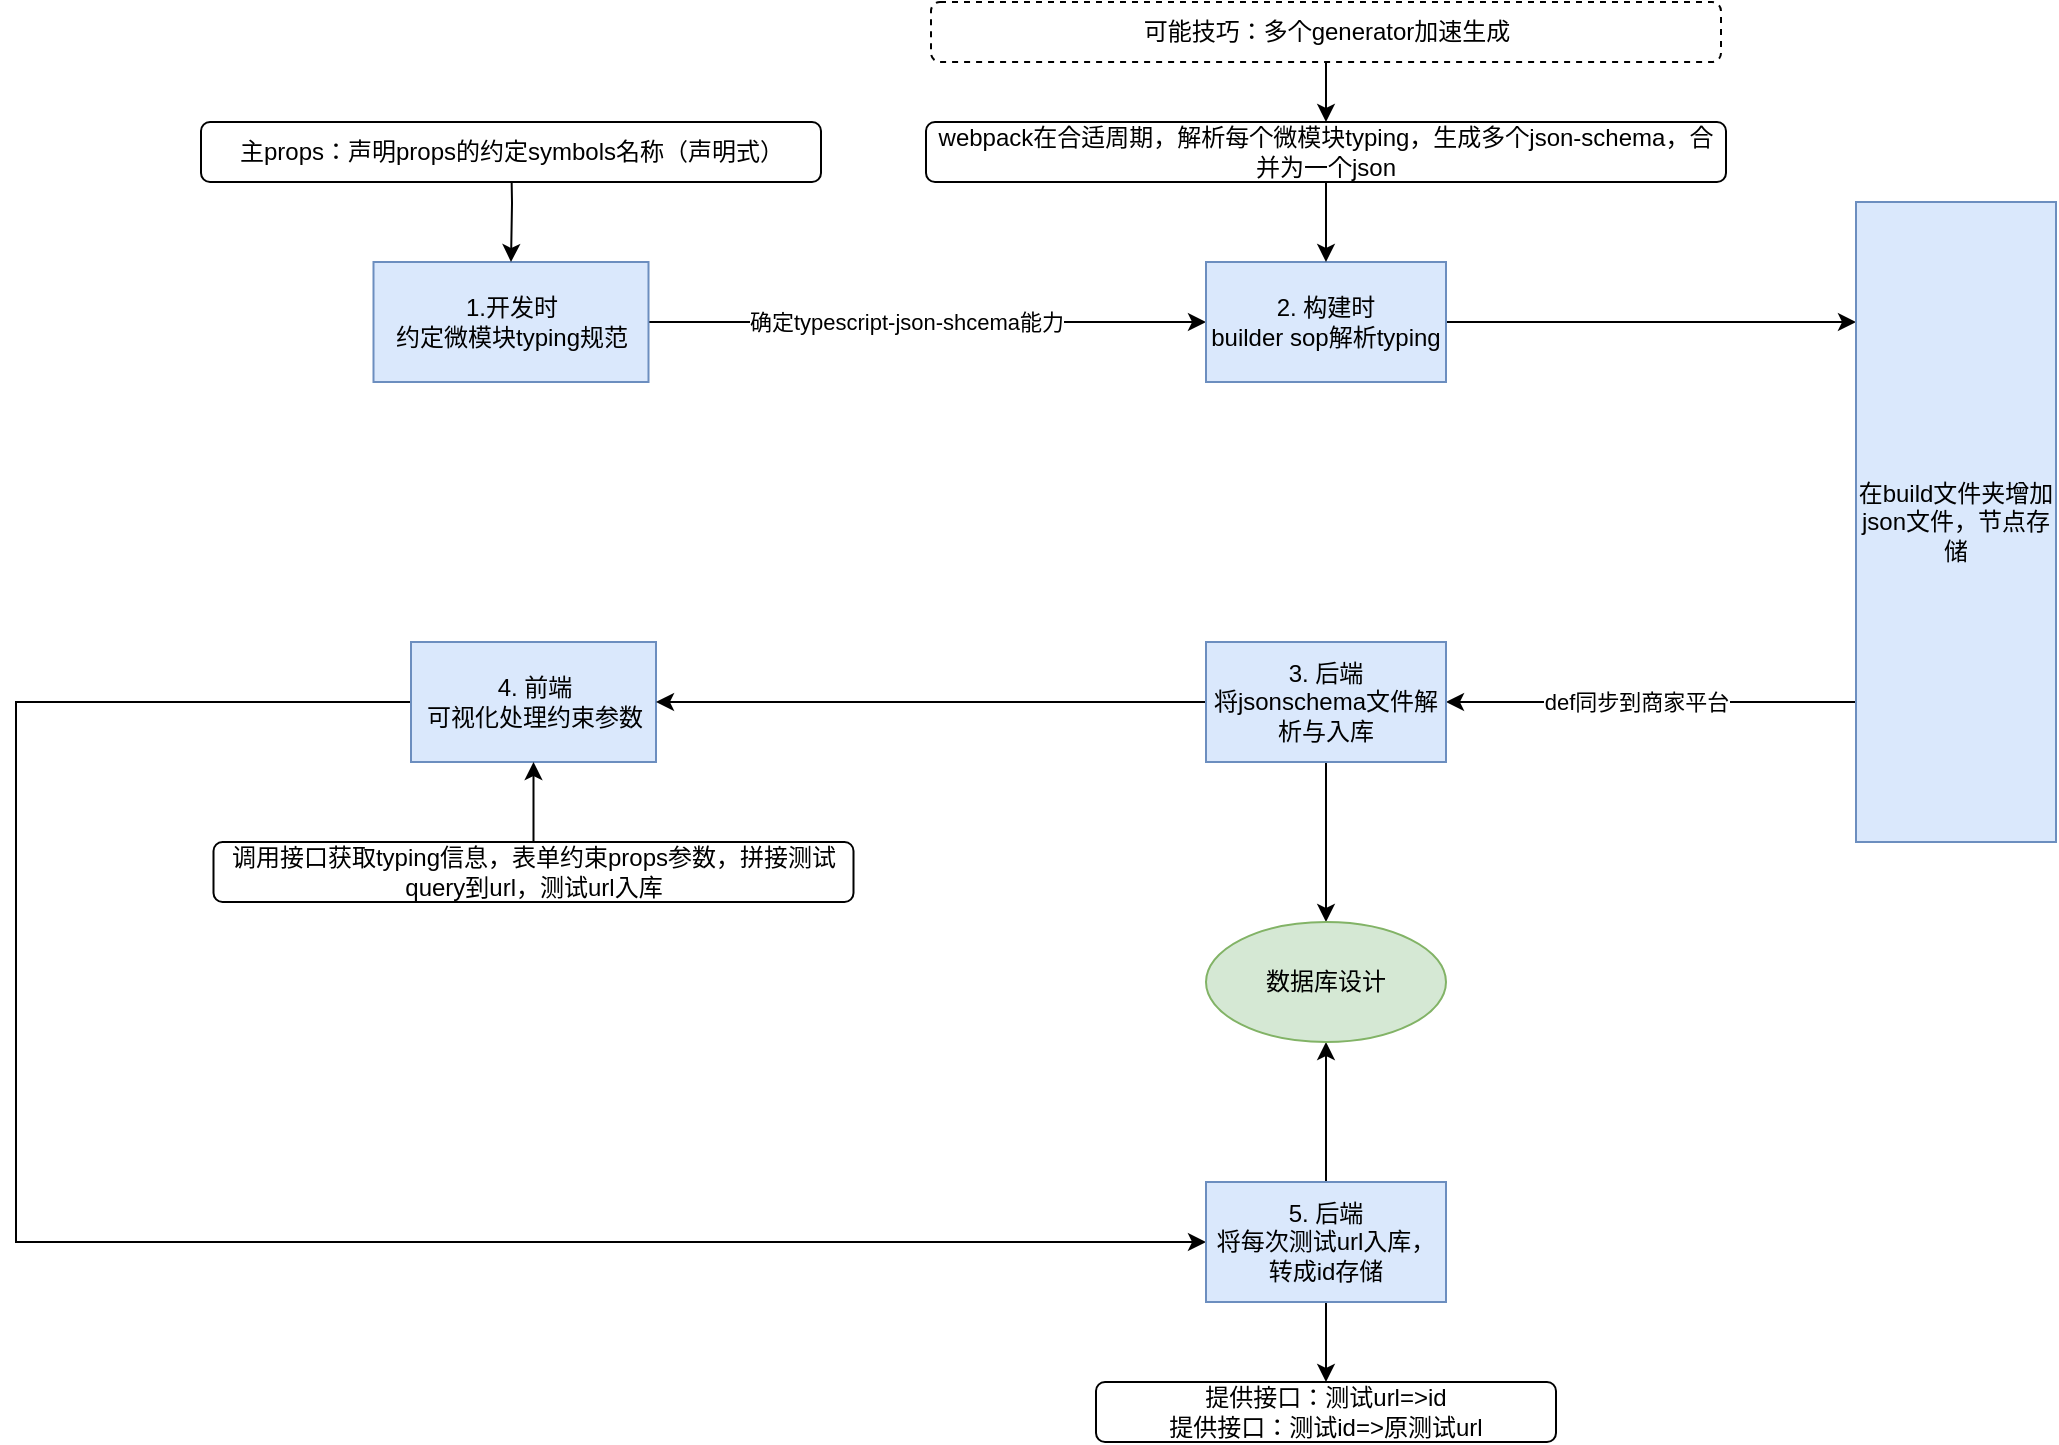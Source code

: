 <mxfile version="14.9.8" type="github">
  <diagram name="Page-1" id="5f0bae14-7c28-e335-631c-24af17079c00">
    <mxGraphModel dx="2066" dy="1177" grid="1" gridSize="10" guides="1" tooltips="1" connect="1" arrows="1" fold="1" page="1" pageScale="1" pageWidth="1100" pageHeight="850" background="none" math="0" shadow="0">
      <root>
        <mxCell id="0" />
        <mxCell id="1" parent="0" />
        <mxCell id="Zg44AK9i3nNa13F0HYsf-8" style="edgeStyle=orthogonalEdgeStyle;rounded=0;orthogonalLoop=1;jettySize=auto;html=1;" parent="1" source="Zg44AK9i3nNa13F0HYsf-1" target="Zg44AK9i3nNa13F0HYsf-3" edge="1">
          <mxGeometry relative="1" as="geometry" />
        </mxCell>
        <mxCell id="Zg44AK9i3nNa13F0HYsf-14" value="确定typescript-json-shcema能力" style="edgeLabel;html=1;align=center;verticalAlign=middle;resizable=0;points=[];" parent="Zg44AK9i3nNa13F0HYsf-8" vertex="1" connectable="0">
          <mxGeometry x="-0.081" relative="1" as="geometry">
            <mxPoint as="offset" />
          </mxGeometry>
        </mxCell>
        <mxCell id="Zg44AK9i3nNa13F0HYsf-1" value="1.开发时&lt;br&gt;约定微模块typing规范" style="rounded=0;whiteSpace=wrap;html=1;fillColor=#dae8fc;strokeColor=#6c8ebf;" parent="1" vertex="1">
          <mxGeometry x="228.75" y="230" width="137.5" height="60" as="geometry" />
        </mxCell>
        <mxCell id="Zg44AK9i3nNa13F0HYsf-4" style="edgeStyle=orthogonalEdgeStyle;rounded=0;orthogonalLoop=1;jettySize=auto;html=1;entryX=0.5;entryY=0;entryDx=0;entryDy=0;" parent="1" target="Zg44AK9i3nNa13F0HYsf-1" edge="1">
          <mxGeometry relative="1" as="geometry">
            <mxPoint x="290" y="220.0" as="targetPoint" />
            <mxPoint x="297.5" y="170.0" as="sourcePoint" />
          </mxGeometry>
        </mxCell>
        <mxCell id="Zg44AK9i3nNa13F0HYsf-9" style="edgeStyle=orthogonalEdgeStyle;rounded=0;orthogonalLoop=1;jettySize=auto;html=1;" parent="1" source="Zg44AK9i3nNa13F0HYsf-3" target="Zg44AK9i3nNa13F0HYsf-6" edge="1">
          <mxGeometry relative="1" as="geometry">
            <Array as="points">
              <mxPoint x="940" y="260" />
              <mxPoint x="940" y="260" />
            </Array>
          </mxGeometry>
        </mxCell>
        <mxCell id="Zg44AK9i3nNa13F0HYsf-3" value="2. 构建时&lt;br&gt;builder sop解析typing" style="whiteSpace=wrap;html=1;fillColor=#dae8fc;strokeColor=#6c8ebf;" parent="1" vertex="1">
          <mxGeometry x="645" y="230" width="120" height="60" as="geometry" />
        </mxCell>
        <mxCell id="arwBSXUkP7VasmWXPgDl-10" style="edgeStyle=orthogonalEdgeStyle;rounded=0;orthogonalLoop=1;jettySize=auto;html=1;entryX=1;entryY=0.5;entryDx=0;entryDy=0;" parent="1" source="Zg44AK9i3nNa13F0HYsf-6" target="MQeQ29FiY3f9qQBaGK5R-15" edge="1">
          <mxGeometry relative="1" as="geometry">
            <Array as="points">
              <mxPoint x="940" y="450" />
              <mxPoint x="940" y="450" />
            </Array>
          </mxGeometry>
        </mxCell>
        <mxCell id="2-xjeLUmb2QUIyB7ItBG-1" value="def同步到商家平台" style="edgeLabel;html=1;align=center;verticalAlign=middle;resizable=0;points=[];" vertex="1" connectable="0" parent="arwBSXUkP7VasmWXPgDl-10">
          <mxGeometry x="0.229" y="3" relative="1" as="geometry">
            <mxPoint x="16" y="-3" as="offset" />
          </mxGeometry>
        </mxCell>
        <mxCell id="Zg44AK9i3nNa13F0HYsf-6" value="在build文件夹增加json文件，节点存储" style="whiteSpace=wrap;html=1;fillColor=#dae8fc;strokeColor=#6c8ebf;" parent="1" vertex="1">
          <mxGeometry x="970" y="200" width="100" height="320" as="geometry" />
        </mxCell>
        <mxCell id="MQeQ29FiY3f9qQBaGK5R-29" style="edgeStyle=orthogonalEdgeStyle;rounded=0;orthogonalLoop=1;jettySize=auto;html=1;entryX=0;entryY=0.5;entryDx=0;entryDy=0;" parent="1" source="Zg44AK9i3nNa13F0HYsf-12" target="MQeQ29FiY3f9qQBaGK5R-27" edge="1">
          <mxGeometry relative="1" as="geometry">
            <Array as="points">
              <mxPoint x="50" y="450" />
              <mxPoint x="50" y="720" />
            </Array>
          </mxGeometry>
        </mxCell>
        <mxCell id="Zg44AK9i3nNa13F0HYsf-12" value="4. 前端&lt;br&gt;可视化处理约束参数" style="rounded=0;whiteSpace=wrap;html=1;fillColor=#dae8fc;strokeColor=#6c8ebf;" parent="1" vertex="1">
          <mxGeometry x="247.5" y="420" width="122.5" height="60" as="geometry" />
        </mxCell>
        <mxCell id="Zg44AK9i3nNa13F0HYsf-23" style="edgeStyle=orthogonalEdgeStyle;rounded=0;orthogonalLoop=1;jettySize=auto;html=1;" parent="1" edge="1">
          <mxGeometry relative="1" as="geometry">
            <mxPoint x="307.5" y="560" as="sourcePoint" />
          </mxGeometry>
        </mxCell>
        <mxCell id="Zg44AK9i3nNa13F0HYsf-24" style="edgeStyle=orthogonalEdgeStyle;rounded=0;orthogonalLoop=1;jettySize=auto;html=1;" parent="1" edge="1">
          <mxGeometry relative="1" as="geometry">
            <mxPoint x="307.5" y="620" as="sourcePoint" />
          </mxGeometry>
        </mxCell>
        <mxCell id="Zg44AK9i3nNa13F0HYsf-62" value="主props：声明props的约定symbols名称（声明式）" style="rounded=1;whiteSpace=wrap;html=1;" parent="1" vertex="1">
          <mxGeometry x="142.5" y="160" width="310" height="30" as="geometry" />
        </mxCell>
        <mxCell id="Zg44AK9i3nNa13F0HYsf-77" style="edgeStyle=orthogonalEdgeStyle;rounded=0;orthogonalLoop=1;jettySize=auto;html=1;" parent="1" edge="1">
          <mxGeometry relative="1" as="geometry">
            <mxPoint x="705" y="70" as="sourcePoint" />
          </mxGeometry>
        </mxCell>
        <mxCell id="Zg44AK9i3nNa13F0HYsf-78" style="edgeStyle=orthogonalEdgeStyle;rounded=0;orthogonalLoop=1;jettySize=auto;html=1;" parent="1" edge="1">
          <mxGeometry relative="1" as="geometry">
            <mxPoint x="705" y="160" as="targetPoint" />
          </mxGeometry>
        </mxCell>
        <mxCell id="MQeQ29FiY3f9qQBaGK5R-14" value="" style="edgeStyle=orthogonalEdgeStyle;rounded=0;orthogonalLoop=1;jettySize=auto;html=1;" parent="1" edge="1">
          <mxGeometry relative="1" as="geometry">
            <mxPoint x="705" y="160" as="targetPoint" />
          </mxGeometry>
        </mxCell>
        <mxCell id="arwBSXUkP7VasmWXPgDl-14" value="" style="edgeStyle=orthogonalEdgeStyle;rounded=0;orthogonalLoop=1;jettySize=auto;html=1;" parent="1" edge="1">
          <mxGeometry relative="1" as="geometry">
            <mxPoint x="705" y="160" as="sourcePoint" />
          </mxGeometry>
        </mxCell>
        <mxCell id="arwBSXUkP7VasmWXPgDl-16" style="edgeStyle=orthogonalEdgeStyle;rounded=0;orthogonalLoop=1;jettySize=auto;html=1;" parent="1" source="rJb5pzSwhZQ086dk8shP-2" target="arwBSXUkP7VasmWXPgDl-13" edge="1">
          <mxGeometry relative="1" as="geometry" />
        </mxCell>
        <mxCell id="rJb5pzSwhZQ086dk8shP-2" value="可能技巧：多个generator加速生成" style="rounded=1;whiteSpace=wrap;html=1;dashed=1;" parent="1" vertex="1">
          <mxGeometry x="507.5" y="100" width="395" height="30" as="geometry" />
        </mxCell>
        <mxCell id="MQeQ29FiY3f9qQBaGK5R-18" style="edgeStyle=orthogonalEdgeStyle;rounded=0;orthogonalLoop=1;jettySize=auto;html=1;entryX=1;entryY=0.5;entryDx=0;entryDy=0;" parent="1" source="MQeQ29FiY3f9qQBaGK5R-15" target="Zg44AK9i3nNa13F0HYsf-12" edge="1">
          <mxGeometry relative="1" as="geometry" />
        </mxCell>
        <mxCell id="arwBSXUkP7VasmWXPgDl-9" style="edgeStyle=orthogonalEdgeStyle;rounded=0;orthogonalLoop=1;jettySize=auto;html=1;" parent="1" source="MQeQ29FiY3f9qQBaGK5R-15" target="arwBSXUkP7VasmWXPgDl-4" edge="1">
          <mxGeometry relative="1" as="geometry" />
        </mxCell>
        <mxCell id="MQeQ29FiY3f9qQBaGK5R-15" value="3. 后端&lt;br&gt;将jsonschema文件解析与入库" style="whiteSpace=wrap;html=1;fillColor=#dae8fc;strokeColor=#6c8ebf;" parent="1" vertex="1">
          <mxGeometry x="645" y="420" width="120" height="60" as="geometry" />
        </mxCell>
        <mxCell id="arwBSXUkP7VasmWXPgDl-3" style="edgeStyle=orthogonalEdgeStyle;rounded=0;orthogonalLoop=1;jettySize=auto;html=1;" parent="1" source="MQeQ29FiY3f9qQBaGK5R-27" target="arwBSXUkP7VasmWXPgDl-2" edge="1">
          <mxGeometry relative="1" as="geometry" />
        </mxCell>
        <mxCell id="arwBSXUkP7VasmWXPgDl-6" style="edgeStyle=orthogonalEdgeStyle;rounded=0;orthogonalLoop=1;jettySize=auto;html=1;entryX=0.5;entryY=1;entryDx=0;entryDy=0;" parent="1" source="MQeQ29FiY3f9qQBaGK5R-27" target="arwBSXUkP7VasmWXPgDl-4" edge="1">
          <mxGeometry relative="1" as="geometry" />
        </mxCell>
        <mxCell id="MQeQ29FiY3f9qQBaGK5R-27" value="5. 后端&lt;br&gt;将每次测试url入库，转成id存储" style="whiteSpace=wrap;html=1;fillColor=#dae8fc;strokeColor=#6c8ebf;" parent="1" vertex="1">
          <mxGeometry x="645" y="690" width="120" height="60" as="geometry" />
        </mxCell>
        <mxCell id="arwBSXUkP7VasmWXPgDl-1" style="edgeStyle=orthogonalEdgeStyle;rounded=0;orthogonalLoop=1;jettySize=auto;html=1;exitX=0.5;exitY=1;exitDx=0;exitDy=0;" parent="1" source="Zg44AK9i3nNa13F0HYsf-6" target="Zg44AK9i3nNa13F0HYsf-6" edge="1">
          <mxGeometry relative="1" as="geometry" />
        </mxCell>
        <mxCell id="arwBSXUkP7VasmWXPgDl-2" value="&lt;span&gt;提供接口：测试url=&amp;gt;id&lt;br&gt;提供接口：测试id=&amp;gt;原测试url&lt;br&gt;&lt;/span&gt;" style="rounded=1;whiteSpace=wrap;html=1;" parent="1" vertex="1">
          <mxGeometry x="590" y="790" width="230" height="30" as="geometry" />
        </mxCell>
        <mxCell id="arwBSXUkP7VasmWXPgDl-4" value="数据库设计" style="ellipse;whiteSpace=wrap;html=1;fillColor=#d5e8d4;strokeColor=#82b366;" parent="1" vertex="1">
          <mxGeometry x="645" y="560" width="120" height="60" as="geometry" />
        </mxCell>
        <mxCell id="arwBSXUkP7VasmWXPgDl-15" style="edgeStyle=orthogonalEdgeStyle;rounded=0;orthogonalLoop=1;jettySize=auto;html=1;entryX=0.5;entryY=0;entryDx=0;entryDy=0;" parent="1" source="arwBSXUkP7VasmWXPgDl-13" target="Zg44AK9i3nNa13F0HYsf-3" edge="1">
          <mxGeometry relative="1" as="geometry" />
        </mxCell>
        <mxCell id="arwBSXUkP7VasmWXPgDl-13" value="webpack在合适周期，解析每个微模块typing，生成多个json-schema，合并为一个json" style="rounded=1;whiteSpace=wrap;html=1;" parent="1" vertex="1">
          <mxGeometry x="505" y="160" width="400" height="30" as="geometry" />
        </mxCell>
        <mxCell id="arwBSXUkP7VasmWXPgDl-21" style="edgeStyle=orthogonalEdgeStyle;rounded=0;orthogonalLoop=1;jettySize=auto;html=1;entryX=0.5;entryY=1;entryDx=0;entryDy=0;" parent="1" source="arwBSXUkP7VasmWXPgDl-18" target="Zg44AK9i3nNa13F0HYsf-12" edge="1">
          <mxGeometry relative="1" as="geometry" />
        </mxCell>
        <mxCell id="arwBSXUkP7VasmWXPgDl-18" value="调用接口获取typing信息，表单约束props参数，拼接测试query到url，测试url入库" style="rounded=1;whiteSpace=wrap;html=1;" parent="1" vertex="1">
          <mxGeometry x="148.75" y="520" width="320" height="30" as="geometry" />
        </mxCell>
      </root>
    </mxGraphModel>
  </diagram>
</mxfile>
